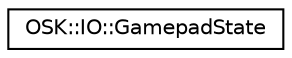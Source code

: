 digraph "Representación gráfica de la clase"
{
 // LATEX_PDF_SIZE
  edge [fontname="Helvetica",fontsize="10",labelfontname="Helvetica",labelfontsize="10"];
  node [fontname="Helvetica",fontsize="10",shape=record];
  rankdir="LR";
  Node0 [label="OSK::IO::GamepadState",height=0.2,width=0.4,color="black", fillcolor="white", style="filled",URL="$class_o_s_k_1_1_i_o_1_1_gamepad_state.html",tooltip="Representa el estado actual de un gamepad conectado a la plataforma."];
}
